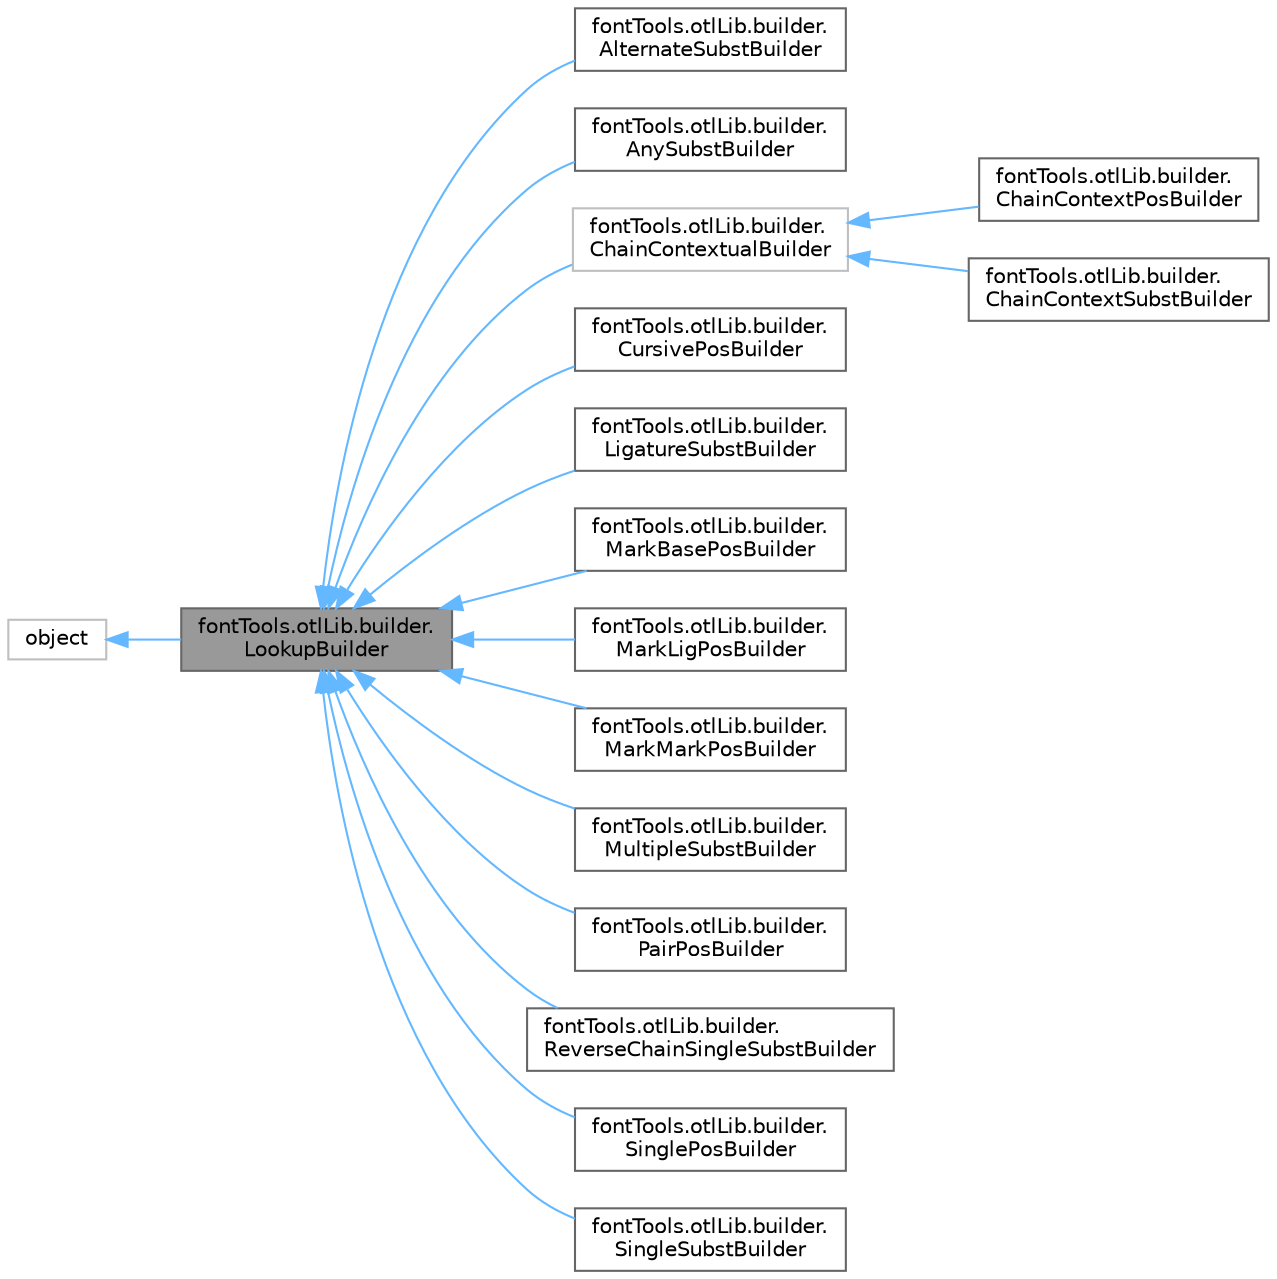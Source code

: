 digraph "fontTools.otlLib.builder.LookupBuilder"
{
 // LATEX_PDF_SIZE
  bgcolor="transparent";
  edge [fontname=Helvetica,fontsize=10,labelfontname=Helvetica,labelfontsize=10];
  node [fontname=Helvetica,fontsize=10,shape=box,height=0.2,width=0.4];
  rankdir="LR";
  Node1 [id="Node000001",label="fontTools.otlLib.builder.\lLookupBuilder",height=0.2,width=0.4,color="gray40", fillcolor="grey60", style="filled", fontcolor="black",tooltip=" "];
  Node2 -> Node1 [id="edge1_Node000001_Node000002",dir="back",color="steelblue1",style="solid",tooltip=" "];
  Node2 [id="Node000002",label="object",height=0.2,width=0.4,color="grey75", fillcolor="white", style="filled",tooltip=" "];
  Node1 -> Node3 [id="edge2_Node000001_Node000003",dir="back",color="steelblue1",style="solid",tooltip=" "];
  Node3 [id="Node000003",label="fontTools.otlLib.builder.\lAlternateSubstBuilder",height=0.2,width=0.4,color="gray40", fillcolor="white", style="filled",URL="$d6/da2/classfontTools_1_1otlLib_1_1builder_1_1AlternateSubstBuilder.html",tooltip=" "];
  Node1 -> Node4 [id="edge3_Node000001_Node000004",dir="back",color="steelblue1",style="solid",tooltip=" "];
  Node4 [id="Node000004",label="fontTools.otlLib.builder.\lAnySubstBuilder",height=0.2,width=0.4,color="gray40", fillcolor="white", style="filled",URL="$d7/d4e/classfontTools_1_1otlLib_1_1builder_1_1AnySubstBuilder.html",tooltip=" "];
  Node1 -> Node5 [id="edge4_Node000001_Node000005",dir="back",color="steelblue1",style="solid",tooltip=" "];
  Node5 [id="Node000005",label="fontTools.otlLib.builder.\lChainContextualBuilder",height=0.2,width=0.4,color="grey75", fillcolor="white", style="filled",URL="$d0/d51/classfontTools_1_1otlLib_1_1builder_1_1ChainContextualBuilder.html",tooltip=" "];
  Node5 -> Node6 [id="edge5_Node000005_Node000006",dir="back",color="steelblue1",style="solid",tooltip=" "];
  Node6 [id="Node000006",label="fontTools.otlLib.builder.\lChainContextPosBuilder",height=0.2,width=0.4,color="gray40", fillcolor="white", style="filled",URL="$d1/d36/classfontTools_1_1otlLib_1_1builder_1_1ChainContextPosBuilder.html",tooltip=" "];
  Node5 -> Node7 [id="edge6_Node000005_Node000007",dir="back",color="steelblue1",style="solid",tooltip=" "];
  Node7 [id="Node000007",label="fontTools.otlLib.builder.\lChainContextSubstBuilder",height=0.2,width=0.4,color="gray40", fillcolor="white", style="filled",URL="$d3/d62/classfontTools_1_1otlLib_1_1builder_1_1ChainContextSubstBuilder.html",tooltip=" "];
  Node1 -> Node8 [id="edge7_Node000001_Node000008",dir="back",color="steelblue1",style="solid",tooltip=" "];
  Node8 [id="Node000008",label="fontTools.otlLib.builder.\lCursivePosBuilder",height=0.2,width=0.4,color="gray40", fillcolor="white", style="filled",URL="$d6/da3/classfontTools_1_1otlLib_1_1builder_1_1CursivePosBuilder.html",tooltip=" "];
  Node1 -> Node9 [id="edge8_Node000001_Node000009",dir="back",color="steelblue1",style="solid",tooltip=" "];
  Node9 [id="Node000009",label="fontTools.otlLib.builder.\lLigatureSubstBuilder",height=0.2,width=0.4,color="gray40", fillcolor="white", style="filled",URL="$da/d67/classfontTools_1_1otlLib_1_1builder_1_1LigatureSubstBuilder.html",tooltip=" "];
  Node1 -> Node10 [id="edge9_Node000001_Node000010",dir="back",color="steelblue1",style="solid",tooltip=" "];
  Node10 [id="Node000010",label="fontTools.otlLib.builder.\lMarkBasePosBuilder",height=0.2,width=0.4,color="gray40", fillcolor="white", style="filled",URL="$de/da0/classfontTools_1_1otlLib_1_1builder_1_1MarkBasePosBuilder.html",tooltip=" "];
  Node1 -> Node11 [id="edge10_Node000001_Node000011",dir="back",color="steelblue1",style="solid",tooltip=" "];
  Node11 [id="Node000011",label="fontTools.otlLib.builder.\lMarkLigPosBuilder",height=0.2,width=0.4,color="gray40", fillcolor="white", style="filled",URL="$d9/dc0/classfontTools_1_1otlLib_1_1builder_1_1MarkLigPosBuilder.html",tooltip=" "];
  Node1 -> Node12 [id="edge11_Node000001_Node000012",dir="back",color="steelblue1",style="solid",tooltip=" "];
  Node12 [id="Node000012",label="fontTools.otlLib.builder.\lMarkMarkPosBuilder",height=0.2,width=0.4,color="gray40", fillcolor="white", style="filled",URL="$da/d0b/classfontTools_1_1otlLib_1_1builder_1_1MarkMarkPosBuilder.html",tooltip=" "];
  Node1 -> Node13 [id="edge12_Node000001_Node000013",dir="back",color="steelblue1",style="solid",tooltip=" "];
  Node13 [id="Node000013",label="fontTools.otlLib.builder.\lMultipleSubstBuilder",height=0.2,width=0.4,color="gray40", fillcolor="white", style="filled",URL="$dd/daf/classfontTools_1_1otlLib_1_1builder_1_1MultipleSubstBuilder.html",tooltip=" "];
  Node1 -> Node14 [id="edge13_Node000001_Node000014",dir="back",color="steelblue1",style="solid",tooltip=" "];
  Node14 [id="Node000014",label="fontTools.otlLib.builder.\lPairPosBuilder",height=0.2,width=0.4,color="gray40", fillcolor="white", style="filled",URL="$d1/ddc/classfontTools_1_1otlLib_1_1builder_1_1PairPosBuilder.html",tooltip=" "];
  Node1 -> Node15 [id="edge14_Node000001_Node000015",dir="back",color="steelblue1",style="solid",tooltip=" "];
  Node15 [id="Node000015",label="fontTools.otlLib.builder.\lReverseChainSingleSubstBuilder",height=0.2,width=0.4,color="gray40", fillcolor="white", style="filled",URL="$d7/d8f/classfontTools_1_1otlLib_1_1builder_1_1ReverseChainSingleSubstBuilder.html",tooltip=" "];
  Node1 -> Node16 [id="edge15_Node000001_Node000016",dir="back",color="steelblue1",style="solid",tooltip=" "];
  Node16 [id="Node000016",label="fontTools.otlLib.builder.\lSinglePosBuilder",height=0.2,width=0.4,color="gray40", fillcolor="white", style="filled",URL="$d8/dc0/classfontTools_1_1otlLib_1_1builder_1_1SinglePosBuilder.html",tooltip=" "];
  Node1 -> Node17 [id="edge16_Node000001_Node000017",dir="back",color="steelblue1",style="solid",tooltip=" "];
  Node17 [id="Node000017",label="fontTools.otlLib.builder.\lSingleSubstBuilder",height=0.2,width=0.4,color="gray40", fillcolor="white", style="filled",URL="$d6/d39/classfontTools_1_1otlLib_1_1builder_1_1SingleSubstBuilder.html",tooltip=" "];
}
